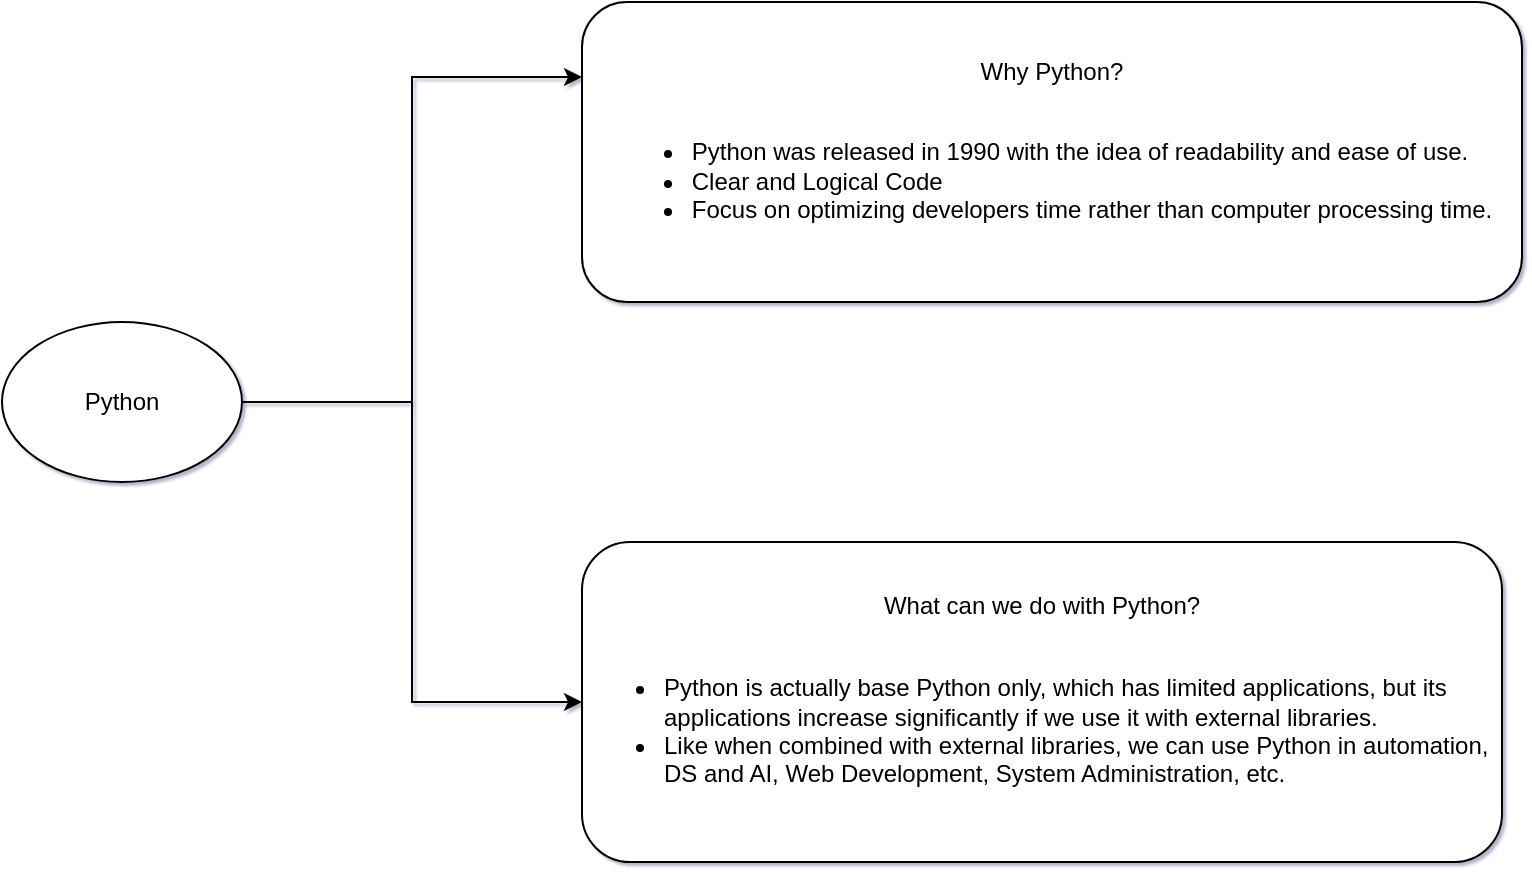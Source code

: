 <mxfile border="50" scale="3" compressed="false" locked="false" version="26.2.14">
  <diagram name="Blank" id="YmL12bMKpDGza6XwsDPr">
    <mxGraphModel dx="6295" dy="622" grid="1" gridSize="10" guides="1" tooltips="1" connect="1" arrows="1" fold="1" page="0" pageScale="1" pageWidth="827" pageHeight="1169" background="none" math="1" shadow="1">
      <root>
        <mxCell id="X5NqExCQtvZxIxQ7pmgY-0" />
        <mxCell id="1" parent="X5NqExCQtvZxIxQ7pmgY-0" />
        <mxCell id="7P3EcL3WMBYnKuYzihJm-3" style="edgeStyle=orthogonalEdgeStyle;rounded=0;orthogonalLoop=1;jettySize=auto;html=1;entryX=0;entryY=0.25;entryDx=0;entryDy=0;" edge="1" parent="1" source="VVmwNuJCckA3tUu8lGXH-1" target="7P3EcL3WMBYnKuYzihJm-1">
          <mxGeometry relative="1" as="geometry" />
        </mxCell>
        <mxCell id="7P3EcL3WMBYnKuYzihJm-5" style="edgeStyle=orthogonalEdgeStyle;rounded=0;orthogonalLoop=1;jettySize=auto;html=1;entryX=0;entryY=0.5;entryDx=0;entryDy=0;" edge="1" parent="1" source="VVmwNuJCckA3tUu8lGXH-1" target="7P3EcL3WMBYnKuYzihJm-2">
          <mxGeometry relative="1" as="geometry" />
        </mxCell>
        <mxCell id="VVmwNuJCckA3tUu8lGXH-1" value="Python" style="ellipse;whiteSpace=wrap;html=1;" parent="1" vertex="1">
          <mxGeometry x="-4130" y="900" width="120" height="80" as="geometry" />
        </mxCell>
        <mxCell id="7P3EcL3WMBYnKuYzihJm-1" value="Why Python?&lt;br&gt;&lt;br&gt;&lt;div style=&quot;text-align: left;&quot;&gt;&lt;ul&gt;&lt;li&gt;Python was released in 1990 with the idea of readability and ease of use.&lt;/li&gt;&lt;li&gt;Clear and Logical Code&lt;/li&gt;&lt;li&gt;Focus on optimizing developers time rather than computer processing time.&lt;/li&gt;&lt;/ul&gt;&lt;/div&gt;" style="rounded=1;whiteSpace=wrap;html=1;" vertex="1" parent="1">
          <mxGeometry x="-3840" y="740" width="470" height="150" as="geometry" />
        </mxCell>
        <mxCell id="7P3EcL3WMBYnKuYzihJm-2" value="What can we do with Python?&lt;br&gt;&lt;br&gt;&lt;ul&gt;&lt;li style=&quot;text-align: left;&quot;&gt;Python is actually base Python only, which has limited applications, but its applications increase significantly if we use it with external libraries.&lt;/li&gt;&lt;li style=&quot;text-align: left;&quot;&gt;Like when combined with external libraries, we can use Python in automation, DS and AI, Web Development, System Administration, etc.&lt;/li&gt;&lt;/ul&gt;" style="rounded=1;whiteSpace=wrap;html=1;align=center;" vertex="1" parent="1">
          <mxGeometry x="-3840" y="1010" width="460" height="160" as="geometry" />
        </mxCell>
      </root>
    </mxGraphModel>
  </diagram>
</mxfile>
